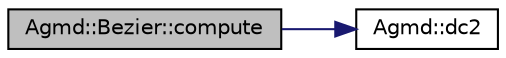 digraph "Agmd::Bezier::compute"
{
  edge [fontname="Helvetica",fontsize="10",labelfontname="Helvetica",labelfontsize="10"];
  node [fontname="Helvetica",fontsize="10",shape=record];
  rankdir="LR";
  Node1 [label="Agmd::Bezier::compute",height=0.2,width=0.4,color="black", fillcolor="grey75", style="filled" fontcolor="black"];
  Node1 -> Node2 [color="midnightblue",fontsize="10",style="solid",fontname="Helvetica"];
  Node2 [label="Agmd::dc2",height=0.2,width=0.4,color="black", fillcolor="white", style="filled",URL="$namespace_agmd.html#a05f68df6d20d95c54cb74548e2be55d8"];
}
